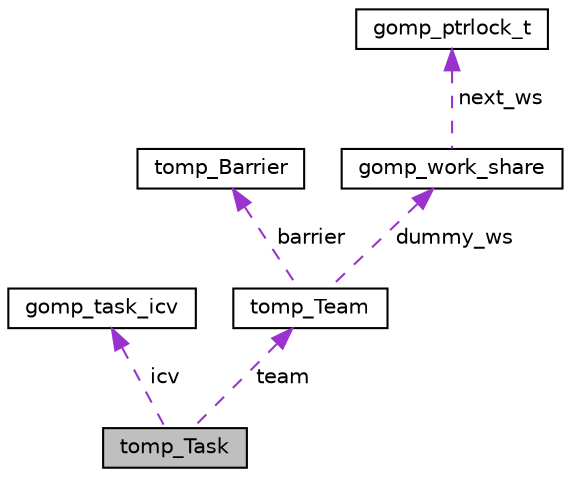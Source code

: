 digraph "tomp_Task"
{
  edge [fontname="Helvetica",fontsize="10",labelfontname="Helvetica",labelfontsize="10"];
  node [fontname="Helvetica",fontsize="10",shape=record];
  Node1 [label="tomp_Task",height=0.2,width=0.4,color="black", fillcolor="grey75", style="filled", fontcolor="black"];
  Node2 -> Node1 [dir="back",color="darkorchid3",fontsize="10",style="dashed",label=" icv" ,fontname="Helvetica"];
  Node2 [label="gomp_task_icv",height=0.2,width=0.4,color="black", fillcolor="white", style="filled",URL="$structgomp__task__icv.html"];
  Node3 -> Node1 [dir="back",color="darkorchid3",fontsize="10",style="dashed",label=" team" ,fontname="Helvetica"];
  Node3 [label="tomp_Team",height=0.2,width=0.4,color="black", fillcolor="white", style="filled",URL="$structtomp__Team.html",tooltip="Describes a team of \"threads\". "];
  Node4 -> Node3 [dir="back",color="darkorchid3",fontsize="10",style="dashed",label=" barrier" ,fontname="Helvetica"];
  Node4 [label="tomp_Barrier",height=0.2,width=0.4,color="black", fillcolor="white", style="filled",URL="$structtomp__Barrier.html",tooltip="Represents a barrier. "];
  Node5 -> Node3 [dir="back",color="darkorchid3",fontsize="10",style="dashed",label=" dummy_ws" ,fontname="Helvetica"];
  Node5 [label="gomp_work_share",height=0.2,width=0.4,color="black", fillcolor="white", style="filled",URL="$structgomp__work__share.html"];
  Node6 -> Node5 [dir="back",color="darkorchid3",fontsize="10",style="dashed",label=" next_ws" ,fontname="Helvetica"];
  Node6 [label="gomp_ptrlock_t",height=0.2,width=0.4,color="black", fillcolor="white", style="filled",URL="$structgomp__ptrlock__t.html"];
}
